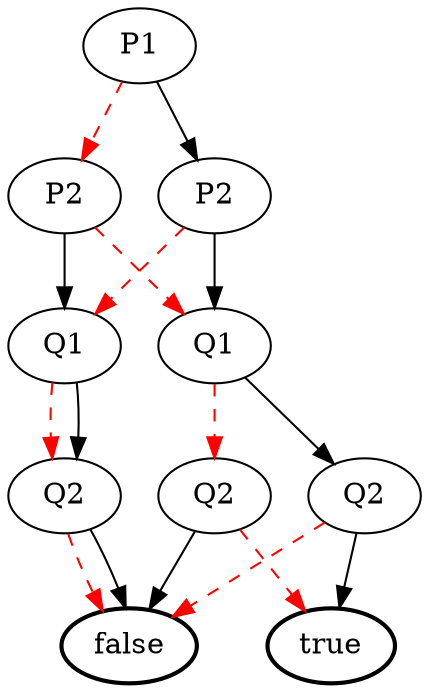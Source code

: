 digraph buildBdd {
    10 [ label = "P1" ];
    10 -> 8 [ color = red, style = dashed ];
    10 -> 9;

    9 [ label = "P2" ];
    9 -> 7 [ color = red, style = dashed ];
    9 -> 5;

    8 [ label = "P2" ];
    8 -> 5 [ color = red, style = dashed ];
    8 -> 7;
    
    7 [ label = "Q1" ];
    7 -> 6 [ color = red, style = dashed ];
    7 -> 6;

    6 [ label = "Q2" ];
    6 -> 2 [ color = red, style = dashed ];
    6 -> 2;

    5 [ label = "Q1" ];
    5 -> 3 [ color = red, style = dashed ];
    5 -> 4;

    4 [ label = "Q2" ];
    4 -> 2 [ color = red, style = dashed ];
    4 -> 1;
    
    3 [ label = "Q2" ];
    3 -> 1 [ color = red, style = dashed ];
    3 -> 2;
    
    2 [ style = bold, label = "false" ];
    1 [ style = bold, label = "true" ];
}